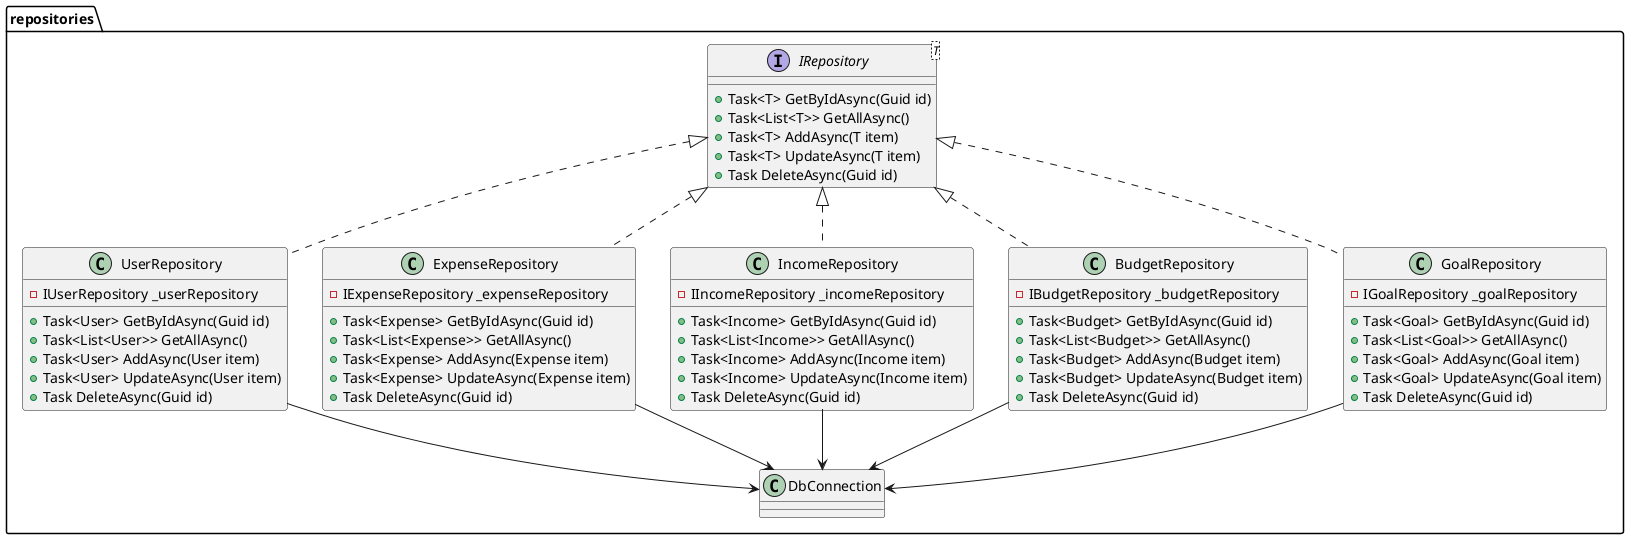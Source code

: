 @startuml repositories

package "repositories" {
    interface IRepository<T> {
        + Task<T> GetByIdAsync(Guid id)
        + Task<List<T>> GetAllAsync()
        + Task<T> AddAsync(T item)
        + Task<T> UpdateAsync(T item)
        + Task DeleteAsync(Guid id)
    }

    class UserRepository implements IRepository<User> {
        - IUserRepository _userRepository
        + Task<User> GetByIdAsync(Guid id)
        + Task<List<User>> GetAllAsync()
        + Task<User> AddAsync(User item)
        + Task<User> UpdateAsync(User item)
        + Task DeleteAsync(Guid id)
    }

    class ExpenseRepository implements IRepository<Expense> {
        - IExpenseRepository _expenseRepository
        + Task<Expense> GetByIdAsync(Guid id)
        + Task<List<Expense>> GetAllAsync()
        + Task<Expense> AddAsync(Expense item)
        + Task<Expense> UpdateAsync(Expense item)
        + Task DeleteAsync(Guid id)
    }

    class IncomeRepository implements IRepository<Income> {
        - IIncomeRepository _incomeRepository
        + Task<Income> GetByIdAsync(Guid id)
        + Task<List<Income>> GetAllAsync()
        + Task<Income> AddAsync(Income item)
        + Task<Income> UpdateAsync(Income item)
        + Task DeleteAsync(Guid id)
    }

    class BudgetRepository implements IRepository<Budget> {
        - IBudgetRepository _budgetRepository
        + Task<Budget> GetByIdAsync(Guid id)
        + Task<List<Budget>> GetAllAsync()
        + Task<Budget> AddAsync(Budget item)
        + Task<Budget> UpdateAsync(Budget item)
        + Task DeleteAsync(Guid id)
    }

    class GoalRepository implements IRepository<Goal> {
        - IGoalRepository _goalRepository
        + Task<Goal> GetByIdAsync(Guid id)
        + Task<List<Goal>> GetAllAsync()
        + Task<Goal> AddAsync(Goal item)
        + Task<Goal> UpdateAsync(Goal item)
        + Task DeleteAsync(Guid id)
    }

    UserRepository --> DbConnection
    ExpenseRepository --> DbConnection
    IncomeRepository --> DbConnection
    BudgetRepository --> DbConnection
    GoalRepository --> DbConnection
}

@enduml